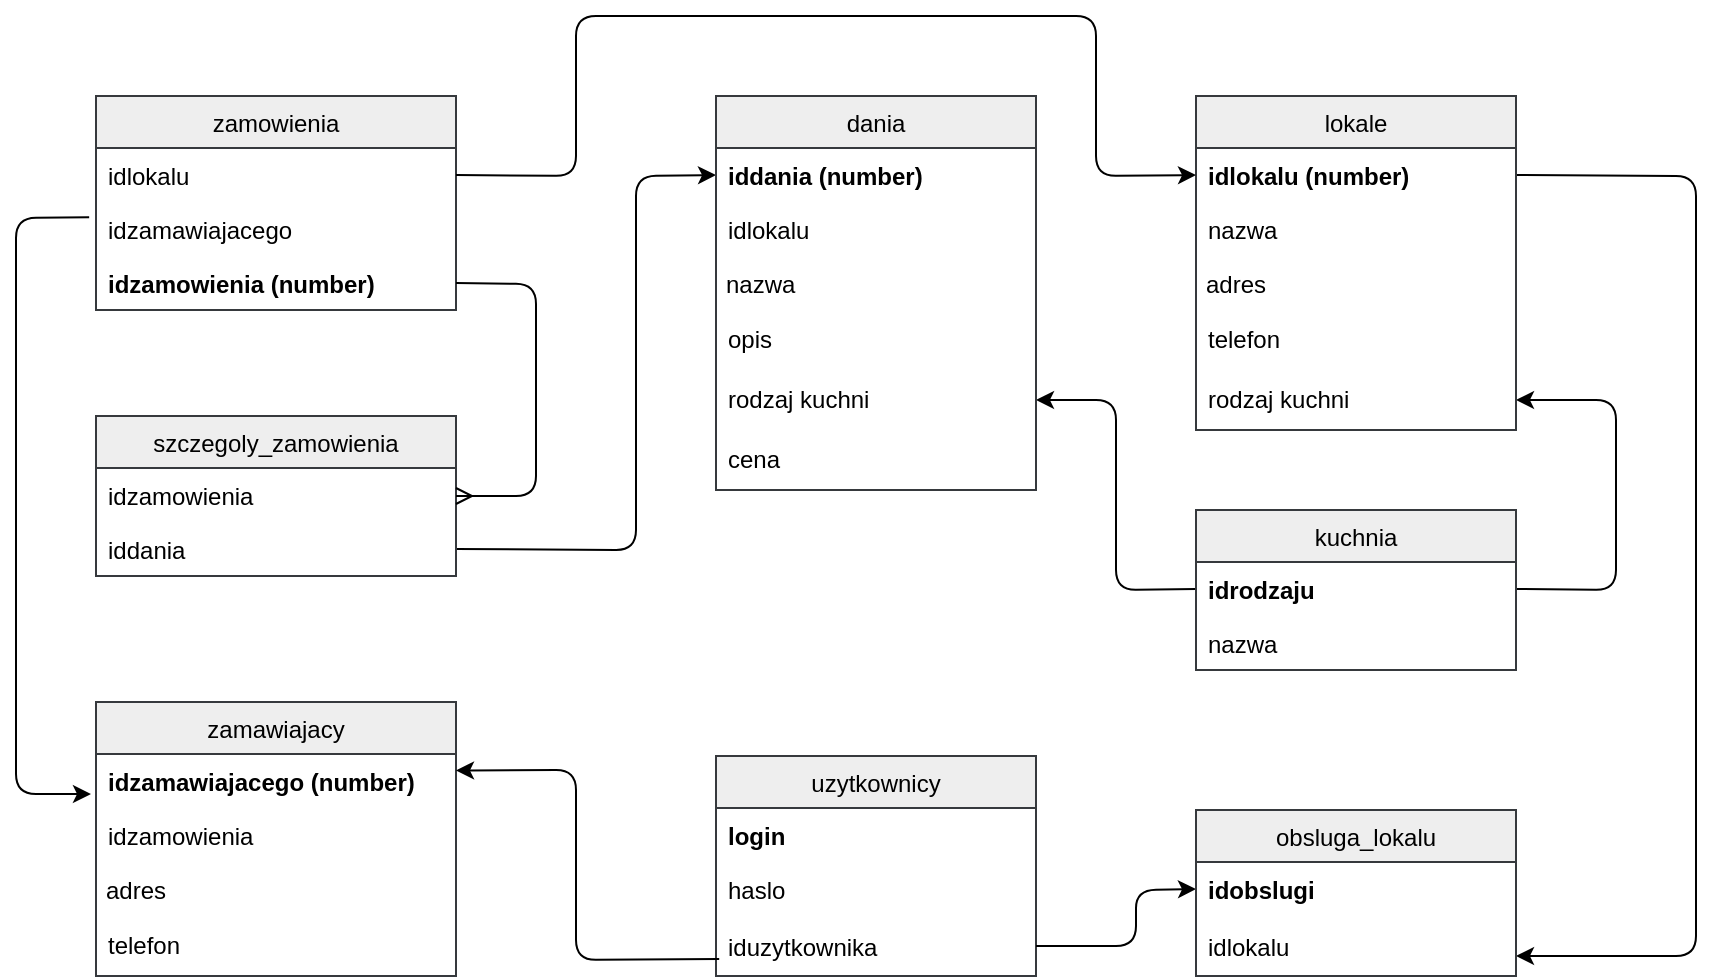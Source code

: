<mxfile version="12.8.6" type="device"><diagram id="t3hE6WrejXJ3gogIC9Mc" name="Page-1"><mxGraphModel dx="1422" dy="733" grid="1" gridSize="10" guides="1" tooltips="1" connect="1" arrows="1" fold="1" page="1" pageScale="1" pageWidth="1654" pageHeight="1169" math="0" shadow="0"><root><mxCell id="0"/><mxCell id="1" parent="0"/><mxCell id="Itb-M2tkDlg5x3X8seNn-59" value="" style="endArrow=classic;html=1;exitX=1;exitY=0.5;exitDx=0;exitDy=0;" parent="1" source="Itb-M2tkDlg5x3X8seNn-2" edge="1"><mxGeometry width="50" height="50" relative="1" as="geometry"><mxPoint x="510" y="480" as="sourcePoint"/><mxPoint x="790" y="670" as="targetPoint"/><Array as="points"><mxPoint x="880" y="280"/><mxPoint x="880" y="670"/></Array></mxGeometry></mxCell><mxCell id="Itb-M2tkDlg5x3X8seNn-60" value="" style="endArrow=classic;html=1;exitX=1;exitY=0.5;exitDx=0;exitDy=0;entryX=1;entryY=0.5;entryDx=0;entryDy=0;" parent="1" source="Itb-M2tkDlg5x3X8seNn-16" target="Itb-M2tkDlg5x3X8seNn-14" edge="1"><mxGeometry width="50" height="50" relative="1" as="geometry"><mxPoint x="510" y="480" as="sourcePoint"/><mxPoint x="560" y="430" as="targetPoint"/><Array as="points"><mxPoint x="840" y="487"/><mxPoint x="840" y="392"/></Array></mxGeometry></mxCell><mxCell id="Itb-M2tkDlg5x3X8seNn-61" value="" style="endArrow=classic;html=1;exitX=0;exitY=0.5;exitDx=0;exitDy=0;entryX=1;entryY=0.5;entryDx=0;entryDy=0;" parent="1" source="Itb-M2tkDlg5x3X8seNn-16" target="Itb-M2tkDlg5x3X8seNn-26" edge="1"><mxGeometry width="50" height="50" relative="1" as="geometry"><mxPoint x="510" y="480" as="sourcePoint"/><mxPoint x="560" y="430" as="targetPoint"/><Array as="points"><mxPoint x="590" y="487"/><mxPoint x="590" y="392"/></Array></mxGeometry></mxCell><mxCell id="Itb-M2tkDlg5x3X8seNn-63" value="" style="endArrow=classic;html=1;exitX=1;exitY=0.5;exitDx=0;exitDy=0;entryX=0;entryY=0.5;entryDx=0;entryDy=0;" parent="1" source="Itb-M2tkDlg5x3X8seNn-46" target="Itb-M2tkDlg5x3X8seNn-22" edge="1"><mxGeometry width="50" height="50" relative="1" as="geometry"><mxPoint x="460" y="480" as="sourcePoint"/><mxPoint x="510" y="430" as="targetPoint"/><Array as="points"><mxPoint x="350" y="467"/><mxPoint x="350" y="280"/></Array></mxGeometry></mxCell><mxCell id="Itb-M2tkDlg5x3X8seNn-21" value="dania" style="swimlane;fontStyle=0;childLayout=stackLayout;horizontal=1;startSize=26;fillColor=#eeeeee;horizontalStack=0;resizeParent=1;resizeParentMax=0;resizeLast=0;collapsible=1;marginBottom=0;strokeColor=#36393d;" parent="1" vertex="1"><mxGeometry x="390" y="240" width="160" height="197" as="geometry"><mxRectangle x="730" y="550" width="70" height="26" as="alternateBounds"/></mxGeometry></mxCell><mxCell id="Itb-M2tkDlg5x3X8seNn-22" value="iddania (number)" style="text;strokeColor=none;fillColor=none;align=left;verticalAlign=middle;spacingLeft=6;spacingRight=4;overflow=hidden;rotatable=0;points=[[0,0.5],[1,0.5]];portConstraint=eastwest;fontStyle=1;spacing=0;" parent="Itb-M2tkDlg5x3X8seNn-21" vertex="1"><mxGeometry y="26" width="160" height="27" as="geometry"/></mxCell><mxCell id="Itb-M2tkDlg5x3X8seNn-23" value="idlokalu" style="text;strokeColor=none;fillColor=none;align=left;verticalAlign=middle;spacingLeft=6;spacingRight=4;overflow=hidden;rotatable=0;points=[[0,0.5],[1,0.5]];portConstraint=eastwest;spacing=0;" parent="Itb-M2tkDlg5x3X8seNn-21" vertex="1"><mxGeometry y="53" width="160" height="27" as="geometry"/></mxCell><mxCell id="Itb-M2tkDlg5x3X8seNn-24" value="nazwa" style="text;strokeColor=none;fillColor=none;align=left;verticalAlign=middle;spacingLeft=6;spacingRight=4;overflow=hidden;rotatable=0;points=[[0,0.5],[1,0.5]];portConstraint=eastwest;spacing=-1;" parent="Itb-M2tkDlg5x3X8seNn-21" vertex="1"><mxGeometry y="80" width="160" height="27" as="geometry"/></mxCell><mxCell id="Itb-M2tkDlg5x3X8seNn-25" value="opis" style="text;html=1;spacing=0;verticalAlign=middle;spacingLeft=6;" parent="Itb-M2tkDlg5x3X8seNn-21" vertex="1"><mxGeometry y="107" width="160" height="30" as="geometry"/></mxCell><mxCell id="Itb-M2tkDlg5x3X8seNn-26" value="rodzaj kuchni" style="text;html=1;spacing=0;verticalAlign=middle;spacingLeft=6;" parent="Itb-M2tkDlg5x3X8seNn-21" vertex="1"><mxGeometry y="137" width="160" height="30" as="geometry"/></mxCell><mxCell id="Itb-M2tkDlg5x3X8seNn-65" value="cena" style="text;html=1;spacing=0;verticalAlign=middle;spacingLeft=6;" parent="Itb-M2tkDlg5x3X8seNn-21" vertex="1"><mxGeometry y="167" width="160" height="30" as="geometry"/></mxCell><mxCell id="Itb-M2tkDlg5x3X8seNn-1" value="lokale" style="swimlane;fontStyle=0;childLayout=stackLayout;horizontal=1;startSize=26;fillColor=#eeeeee;horizontalStack=0;resizeParent=1;resizeParentMax=0;resizeLast=0;collapsible=1;marginBottom=0;strokeColor=#36393d;" parent="1" vertex="1"><mxGeometry x="630" y="240" width="160" height="167" as="geometry"><mxRectangle x="730" y="550" width="70" height="26" as="alternateBounds"/></mxGeometry></mxCell><mxCell id="Itb-M2tkDlg5x3X8seNn-2" value="idlokalu (number)" style="text;strokeColor=none;fillColor=none;align=left;verticalAlign=middle;spacingLeft=6;spacingRight=4;overflow=hidden;rotatable=0;points=[[0,0.5],[1,0.5]];portConstraint=eastwest;fontStyle=1;spacing=0;" parent="Itb-M2tkDlg5x3X8seNn-1" vertex="1"><mxGeometry y="26" width="160" height="27" as="geometry"/></mxCell><mxCell id="Itb-M2tkDlg5x3X8seNn-3" value="nazwa" style="text;strokeColor=none;fillColor=none;align=left;verticalAlign=middle;spacingLeft=6;spacingRight=4;overflow=hidden;rotatable=0;points=[[0,0.5],[1,0.5]];portConstraint=eastwest;spacing=0;" parent="Itb-M2tkDlg5x3X8seNn-1" vertex="1"><mxGeometry y="53" width="160" height="27" as="geometry"/></mxCell><mxCell id="Itb-M2tkDlg5x3X8seNn-12" value="adres" style="text;strokeColor=none;fillColor=none;align=left;verticalAlign=middle;spacingLeft=6;spacingRight=4;overflow=hidden;rotatable=0;points=[[0,0.5],[1,0.5]];portConstraint=eastwest;spacing=-1;" parent="Itb-M2tkDlg5x3X8seNn-1" vertex="1"><mxGeometry y="80" width="160" height="27" as="geometry"/></mxCell><mxCell id="Itb-M2tkDlg5x3X8seNn-13" value="telefon" style="text;html=1;spacing=0;verticalAlign=middle;spacingLeft=6;" parent="Itb-M2tkDlg5x3X8seNn-1" vertex="1"><mxGeometry y="107" width="160" height="30" as="geometry"/></mxCell><mxCell id="Itb-M2tkDlg5x3X8seNn-14" value="rodzaj kuchni" style="text;html=1;spacing=0;verticalAlign=middle;spacingLeft=6;" parent="Itb-M2tkDlg5x3X8seNn-1" vertex="1"><mxGeometry y="137" width="160" height="30" as="geometry"/></mxCell><mxCell id="Itb-M2tkDlg5x3X8seNn-15" value="kuchnia" style="swimlane;fontStyle=0;childLayout=stackLayout;horizontal=1;startSize=26;fillColor=#eeeeee;horizontalStack=0;resizeParent=1;resizeParentMax=0;resizeLast=0;collapsible=1;marginBottom=0;strokeColor=#36393d;" parent="1" vertex="1"><mxGeometry x="630" y="447" width="160" height="80" as="geometry"><mxRectangle x="730" y="550" width="70" height="26" as="alternateBounds"/></mxGeometry></mxCell><mxCell id="Itb-M2tkDlg5x3X8seNn-16" value="idrodzaju" style="text;strokeColor=none;fillColor=none;align=left;verticalAlign=middle;spacingLeft=6;spacingRight=4;overflow=hidden;rotatable=0;points=[[0,0.5],[1,0.5]];portConstraint=eastwest;fontStyle=1;spacing=0;" parent="Itb-M2tkDlg5x3X8seNn-15" vertex="1"><mxGeometry y="26" width="160" height="27" as="geometry"/></mxCell><mxCell id="Itb-M2tkDlg5x3X8seNn-17" value="nazwa" style="text;strokeColor=none;fillColor=none;align=left;verticalAlign=middle;spacingLeft=6;spacingRight=4;overflow=hidden;rotatable=0;points=[[0,0.5],[1,0.5]];portConstraint=eastwest;spacing=0;" parent="Itb-M2tkDlg5x3X8seNn-15" vertex="1"><mxGeometry y="53" width="160" height="27" as="geometry"/></mxCell><mxCell id="Itb-M2tkDlg5x3X8seNn-66" value="" style="endArrow=classic;html=1;exitX=-0.019;exitY=0.284;exitDx=0;exitDy=0;entryX=-0.014;entryY=0.741;entryDx=0;entryDy=0;exitPerimeter=0;entryPerimeter=0;" parent="1" source="Itb-M2tkDlg5x3X8seNn-51" target="Itb-M2tkDlg5x3X8seNn-35" edge="1"><mxGeometry width="50" height="50" relative="1" as="geometry"><mxPoint x="450" y="490" as="sourcePoint"/><mxPoint x="500" y="440" as="targetPoint"/><Array as="points"><mxPoint x="40" y="301"/><mxPoint x="40" y="589"/></Array></mxGeometry></mxCell><mxCell id="Itb-M2tkDlg5x3X8seNn-49" value="zamowienia" style="swimlane;fontStyle=0;childLayout=stackLayout;horizontal=1;startSize=26;fillColor=#eeeeee;horizontalStack=0;resizeParent=1;resizeParentMax=0;resizeLast=0;collapsible=1;marginBottom=0;strokeColor=#36393d;" parent="1" vertex="1"><mxGeometry x="80" y="240" width="180" height="107" as="geometry"><mxRectangle x="730" y="550" width="70" height="26" as="alternateBounds"/></mxGeometry></mxCell><mxCell id="Itb-M2tkDlg5x3X8seNn-54" value="idlokalu" style="text;strokeColor=none;fillColor=none;align=left;verticalAlign=middle;spacingLeft=6;spacingRight=4;overflow=hidden;rotatable=0;points=[[0,0.5],[1,0.5]];portConstraint=eastwest;spacing=0;" parent="Itb-M2tkDlg5x3X8seNn-49" vertex="1"><mxGeometry y="26" width="180" height="27" as="geometry"/></mxCell><mxCell id="Itb-M2tkDlg5x3X8seNn-51" value="idzamawiajacego" style="text;strokeColor=none;fillColor=none;align=left;verticalAlign=middle;spacingLeft=6;spacingRight=4;overflow=hidden;rotatable=0;points=[[0,0.5],[1,0.5]];portConstraint=eastwest;spacing=0;" parent="Itb-M2tkDlg5x3X8seNn-49" vertex="1"><mxGeometry y="53" width="180" height="27" as="geometry"/></mxCell><mxCell id="Itb-M2tkDlg5x3X8seNn-50" value="idzamowienia (number)" style="text;strokeColor=none;fillColor=none;align=left;verticalAlign=middle;spacingLeft=6;spacingRight=4;overflow=hidden;rotatable=0;points=[[0,0.5],[1,0.5]];portConstraint=eastwest;fontStyle=1;spacing=0;" parent="Itb-M2tkDlg5x3X8seNn-49" vertex="1"><mxGeometry y="80" width="180" height="27" as="geometry"/></mxCell><mxCell id="Itb-M2tkDlg5x3X8seNn-34" value="zamawiajacy" style="swimlane;fontStyle=0;childLayout=stackLayout;horizontal=1;startSize=26;fillColor=#eeeeee;horizontalStack=0;resizeParent=1;resizeParentMax=0;resizeLast=0;collapsible=1;marginBottom=0;strokeColor=#36393d;" parent="1" vertex="1"><mxGeometry x="80" y="543" width="180" height="137" as="geometry"><mxRectangle x="730" y="550" width="70" height="26" as="alternateBounds"/></mxGeometry></mxCell><mxCell id="Itb-M2tkDlg5x3X8seNn-35" value="idzamawiajacego (number)" style="text;strokeColor=none;fillColor=none;align=left;verticalAlign=middle;spacingLeft=6;spacingRight=4;overflow=hidden;rotatable=0;points=[[0,0.5],[1,0.5]];portConstraint=eastwest;fontStyle=1;spacing=0;" parent="Itb-M2tkDlg5x3X8seNn-34" vertex="1"><mxGeometry y="26" width="180" height="27" as="geometry"/></mxCell><mxCell id="Itb-M2tkDlg5x3X8seNn-36" value="idzamowienia" style="text;strokeColor=none;fillColor=none;align=left;verticalAlign=middle;spacingLeft=6;spacingRight=4;overflow=hidden;rotatable=0;points=[[0,0.5],[1,0.5]];portConstraint=eastwest;spacing=0;" parent="Itb-M2tkDlg5x3X8seNn-34" vertex="1"><mxGeometry y="53" width="180" height="27" as="geometry"/></mxCell><mxCell id="Itb-M2tkDlg5x3X8seNn-37" value="adres" style="text;strokeColor=none;fillColor=none;align=left;verticalAlign=middle;spacingLeft=6;spacingRight=4;overflow=hidden;rotatable=0;points=[[0,0.5],[1,0.5]];portConstraint=eastwest;spacing=-1;" parent="Itb-M2tkDlg5x3X8seNn-34" vertex="1"><mxGeometry y="80" width="180" height="27" as="geometry"/></mxCell><mxCell id="Itb-M2tkDlg5x3X8seNn-38" value="telefon" style="text;html=1;spacing=0;verticalAlign=middle;spacingLeft=6;" parent="Itb-M2tkDlg5x3X8seNn-34" vertex="1"><mxGeometry y="107" width="180" height="30" as="geometry"/></mxCell><mxCell id="Itb-M2tkDlg5x3X8seNn-67" value="uzytkownicy" style="swimlane;fontStyle=0;childLayout=stackLayout;horizontal=1;startSize=26;fillColor=#eeeeee;horizontalStack=0;resizeParent=1;resizeParentMax=0;resizeLast=0;collapsible=1;marginBottom=0;strokeColor=#36393d;" parent="1" vertex="1"><mxGeometry x="390" y="570" width="160" height="110" as="geometry"><mxRectangle x="730" y="550" width="70" height="26" as="alternateBounds"/></mxGeometry></mxCell><mxCell id="Itb-M2tkDlg5x3X8seNn-68" value="login" style="text;strokeColor=none;fillColor=none;align=left;verticalAlign=middle;spacingLeft=6;spacingRight=4;overflow=hidden;rotatable=0;points=[[0,0.5],[1,0.5]];portConstraint=eastwest;fontStyle=1;spacing=0;" parent="Itb-M2tkDlg5x3X8seNn-67" vertex="1"><mxGeometry y="26" width="160" height="27" as="geometry"/></mxCell><mxCell id="Itb-M2tkDlg5x3X8seNn-69" value="haslo" style="text;strokeColor=none;fillColor=none;align=left;verticalAlign=middle;spacingLeft=6;spacingRight=4;overflow=hidden;rotatable=0;points=[[0,0.5],[1,0.5]];portConstraint=eastwest;spacing=0;" parent="Itb-M2tkDlg5x3X8seNn-67" vertex="1"><mxGeometry y="53" width="160" height="27" as="geometry"/></mxCell><mxCell id="Itb-M2tkDlg5x3X8seNn-70" value="iduzytkownika" style="text;strokeColor=none;fillColor=none;align=left;verticalAlign=middle;spacingLeft=6;spacingRight=4;overflow=hidden;rotatable=0;points=[[0,0.5],[1,0.5]];portConstraint=eastwest;spacing=0;" parent="Itb-M2tkDlg5x3X8seNn-67" vertex="1"><mxGeometry y="80" width="160" height="30" as="geometry"/></mxCell><mxCell id="Itb-M2tkDlg5x3X8seNn-71" value="" style="endArrow=classic;html=1;exitX=0.01;exitY=0.717;exitDx=0;exitDy=0;exitPerimeter=0;entryX=1;entryY=0.25;entryDx=0;entryDy=0;" parent="1" source="Itb-M2tkDlg5x3X8seNn-70" target="Itb-M2tkDlg5x3X8seNn-34" edge="1"><mxGeometry width="50" height="50" relative="1" as="geometry"><mxPoint x="450" y="500" as="sourcePoint"/><mxPoint x="500" y="450" as="targetPoint"/><Array as="points"><mxPoint x="320" y="672"/><mxPoint x="320" y="577"/></Array></mxGeometry></mxCell><mxCell id="Itb-M2tkDlg5x3X8seNn-72" value="" style="endArrow=classic;html=1;exitX=1;exitY=0.5;exitDx=0;exitDy=0;entryX=0;entryY=0.5;entryDx=0;entryDy=0;" parent="1" source="Itb-M2tkDlg5x3X8seNn-70" target="Itb-M2tkDlg5x3X8seNn-56" edge="1"><mxGeometry width="50" height="50" relative="1" as="geometry"><mxPoint x="450" y="500" as="sourcePoint"/><mxPoint x="500" y="450" as="targetPoint"/><Array as="points"><mxPoint x="600" y="665"/><mxPoint x="600" y="637"/></Array></mxGeometry></mxCell><mxCell id="Itb-M2tkDlg5x3X8seNn-55" value="obsluga_lokalu" style="swimlane;fontStyle=0;childLayout=stackLayout;horizontal=1;startSize=26;fillColor=#eeeeee;horizontalStack=0;resizeParent=1;resizeParentMax=0;resizeLast=0;collapsible=1;marginBottom=0;strokeColor=#36393d;" parent="1" vertex="1"><mxGeometry x="630" y="597" width="160" height="83" as="geometry"><mxRectangle x="730" y="550" width="70" height="26" as="alternateBounds"/></mxGeometry></mxCell><mxCell id="Itb-M2tkDlg5x3X8seNn-56" value="idobslugi" style="text;strokeColor=none;fillColor=none;align=left;verticalAlign=middle;spacingLeft=6;spacingRight=4;overflow=hidden;rotatable=0;points=[[0,0.5],[1,0.5]];portConstraint=eastwest;fontStyle=1;spacing=0;" parent="Itb-M2tkDlg5x3X8seNn-55" vertex="1"><mxGeometry y="26" width="160" height="27" as="geometry"/></mxCell><mxCell id="Itb-M2tkDlg5x3X8seNn-58" value="idlokalu" style="text;strokeColor=none;fillColor=none;align=left;verticalAlign=middle;spacingLeft=6;spacingRight=4;overflow=hidden;rotatable=0;points=[[0,0.5],[1,0.5]];portConstraint=eastwest;spacing=0;" parent="Itb-M2tkDlg5x3X8seNn-55" vertex="1"><mxGeometry y="53" width="160" height="30" as="geometry"/></mxCell><mxCell id="Itb-M2tkDlg5x3X8seNn-44" value="szczegoly_zamowienia" style="swimlane;fontStyle=0;childLayout=stackLayout;horizontal=1;startSize=26;fillColor=#eeeeee;horizontalStack=0;resizeParent=1;resizeParentMax=0;resizeLast=0;collapsible=1;marginBottom=0;strokeColor=#36393d;" parent="1" vertex="1"><mxGeometry x="80" y="400" width="180" height="80" as="geometry"><mxRectangle x="730" y="550" width="70" height="26" as="alternateBounds"/></mxGeometry></mxCell><mxCell id="Itb-M2tkDlg5x3X8seNn-45" value="idzamowienia" style="text;strokeColor=none;fillColor=none;align=left;verticalAlign=middle;spacingLeft=6;spacingRight=4;overflow=hidden;rotatable=0;points=[[0,0.5],[1,0.5]];portConstraint=eastwest;fontStyle=0;spacing=0;" parent="Itb-M2tkDlg5x3X8seNn-44" vertex="1"><mxGeometry y="26" width="180" height="27" as="geometry"/></mxCell><mxCell id="Itb-M2tkDlg5x3X8seNn-46" value="iddania" style="text;strokeColor=none;fillColor=none;align=left;verticalAlign=middle;spacingLeft=6;spacingRight=4;overflow=hidden;rotatable=0;points=[[0,0.5],[1,0.5]];portConstraint=eastwest;spacing=0;" parent="Itb-M2tkDlg5x3X8seNn-44" vertex="1"><mxGeometry y="53" width="180" height="27" as="geometry"/></mxCell><mxCell id="Itb-M2tkDlg5x3X8seNn-75" value="" style="endArrow=ERmany;html=1;endFill=0;entryX=1;entryY=0.5;entryDx=0;entryDy=0;exitX=1;exitY=0.5;exitDx=0;exitDy=0;" parent="1" source="Itb-M2tkDlg5x3X8seNn-50" target="Itb-M2tkDlg5x3X8seNn-44" edge="1"><mxGeometry width="50" height="50" relative="1" as="geometry"><mxPoint x="450" y="500" as="sourcePoint"/><mxPoint x="500" y="450" as="targetPoint"/><Array as="points"><mxPoint x="300" y="334"/><mxPoint x="300" y="440"/></Array></mxGeometry></mxCell><mxCell id="Itb-M2tkDlg5x3X8seNn-76" value="" style="endArrow=classic;html=1;exitX=1;exitY=0.5;exitDx=0;exitDy=0;entryX=0;entryY=0.5;entryDx=0;entryDy=0;" parent="1" source="Itb-M2tkDlg5x3X8seNn-54" target="Itb-M2tkDlg5x3X8seNn-2" edge="1"><mxGeometry width="50" height="50" relative="1" as="geometry"><mxPoint x="450" y="500" as="sourcePoint"/><mxPoint x="500" y="450" as="targetPoint"/><Array as="points"><mxPoint x="320" y="280"/><mxPoint x="320" y="200"/><mxPoint x="580" y="200"/><mxPoint x="580" y="280"/></Array></mxGeometry></mxCell></root></mxGraphModel></diagram></mxfile>